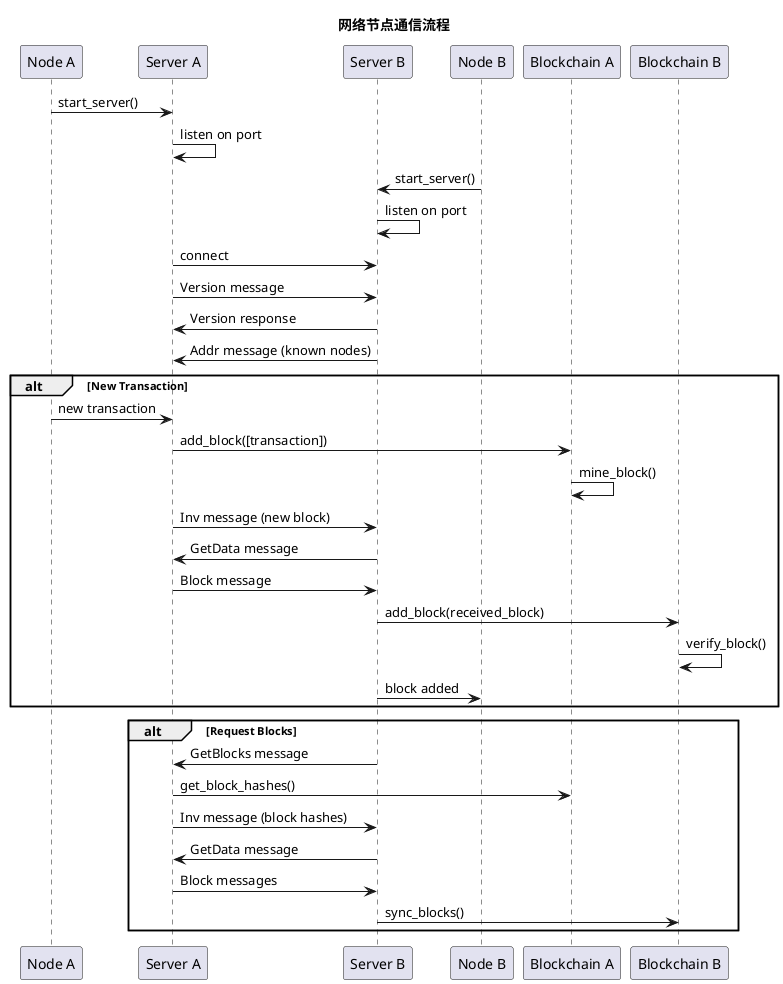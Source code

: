 @startuml
title 网络节点通信流程

participant "Node A" as NodeA
participant "Server A" as ServerA
participant "Server B" as ServerB
participant "Node B" as NodeB
participant "Blockchain A" as BCA
participant "Blockchain B" as BCB

NodeA -> ServerA: start_server()
ServerA -> ServerA: listen on port

NodeB -> ServerB: start_server()
ServerB -> ServerB: listen on port

ServerA -> ServerB: connect
ServerA -> ServerB: Version message
ServerB -> ServerA: Version response
ServerB -> ServerA: Addr message (known nodes)

alt New Transaction
    NodeA -> ServerA: new transaction
    ServerA -> BCA: add_block([transaction])
    BCA -> BCA: mine_block()
    ServerA -> ServerB: Inv message (new block)
    ServerB -> ServerA: GetData message
    ServerA -> ServerB: Block message
    ServerB -> BCB: add_block(received_block)
    BCB -> BCB: verify_block()
    ServerB -> NodeB: block added
end

alt Request Blocks
    ServerB -> ServerA: GetBlocks message
    ServerA -> BCA: get_block_hashes()
    ServerA -> ServerB: Inv message (block hashes)
    ServerB -> ServerA: GetData message
    ServerA -> ServerB: Block messages
    ServerB -> BCB: sync_blocks()
end

@enduml